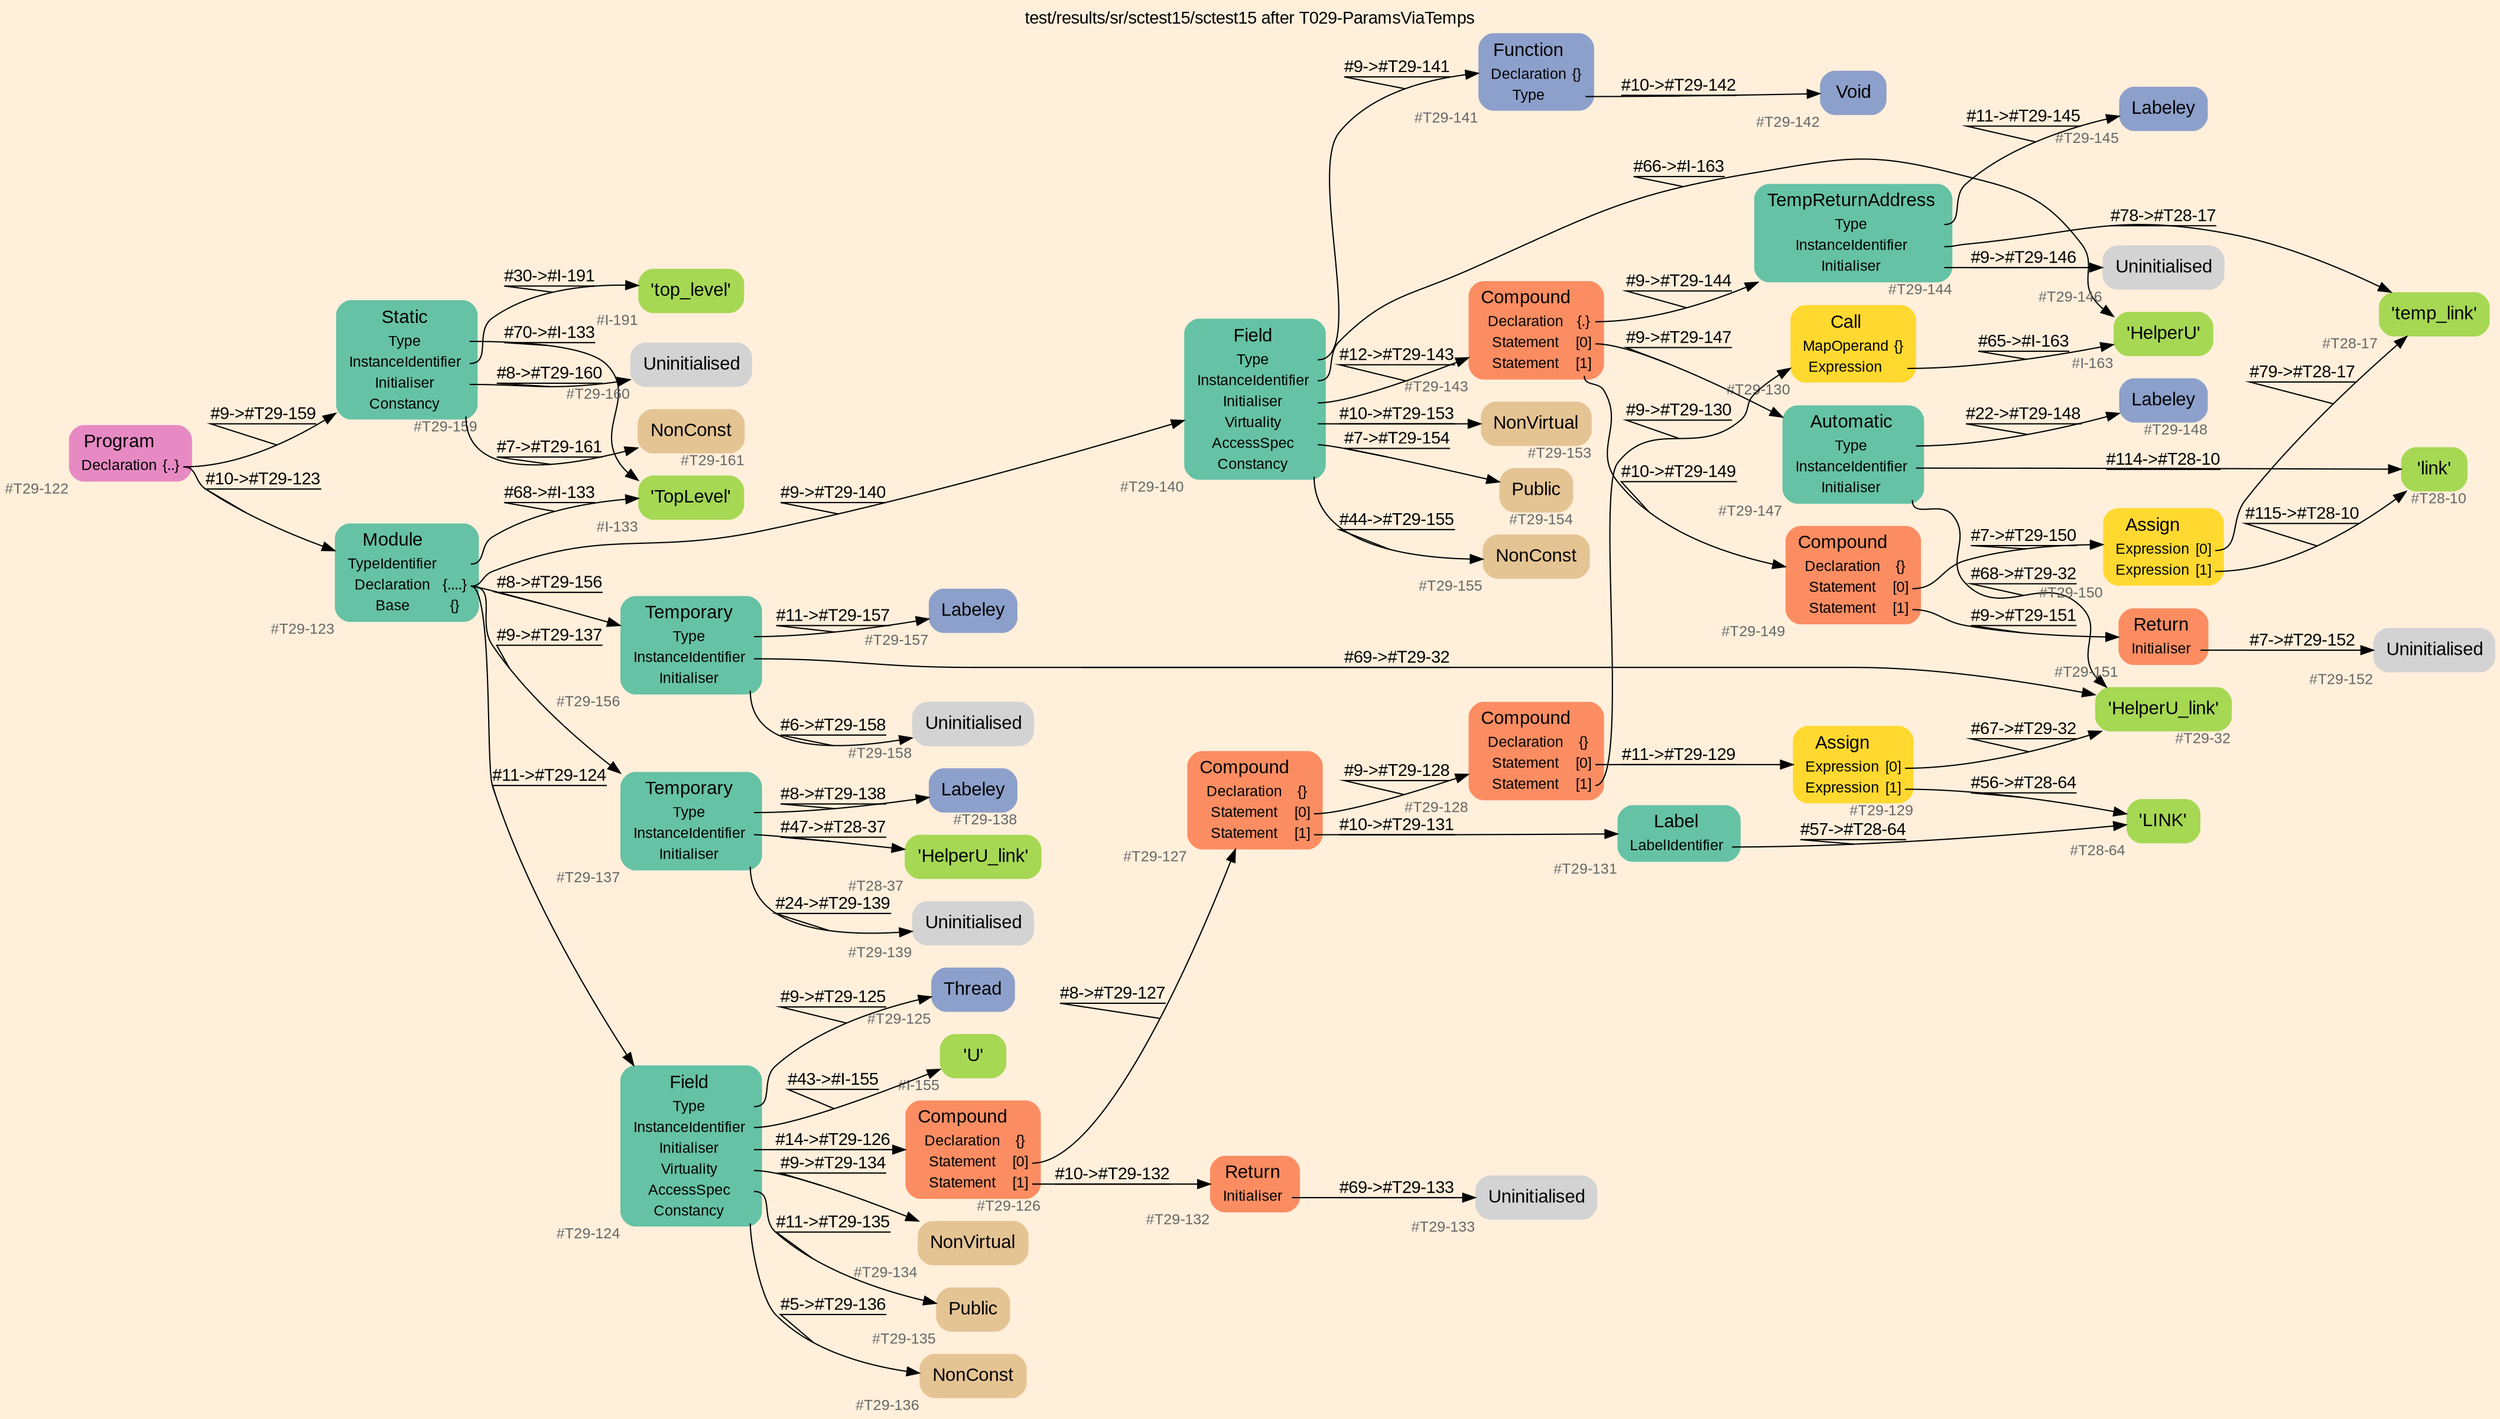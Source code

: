 digraph "test/results/sr/sctest15/sctest15 after T029-ParamsViaTemps" {
label = "test/results/sr/sctest15/sctest15 after T029-ParamsViaTemps"
labelloc = t
graph [
    rankdir = "LR"
    ranksep = 0.3
    bgcolor = antiquewhite1
    color = black
    fontcolor = black
    fontname = "Arial"
];
node [
    fontname = "Arial"
];
edge [
    fontname = "Arial"
];

// -------------------- node figure --------------------
// -------- block #T29-122 ----------
"#T29-122" [
    fillcolor = "/set28/4"
    xlabel = "#T29-122"
    fontsize = "12"
    fontcolor = grey40
    shape = "plaintext"
    label = <<TABLE BORDER="0" CELLBORDER="0" CELLSPACING="0">
     <TR><TD><FONT COLOR="black" POINT-SIZE="15">Program</FONT></TD></TR>
     <TR><TD><FONT COLOR="black" POINT-SIZE="12">Declaration</FONT></TD><TD PORT="port0"><FONT COLOR="black" POINT-SIZE="12">{..}</FONT></TD></TR>
    </TABLE>>
    style = "rounded,filled"
];

// -------- block #T29-123 ----------
"#T29-123" [
    fillcolor = "/set28/1"
    xlabel = "#T29-123"
    fontsize = "12"
    fontcolor = grey40
    shape = "plaintext"
    label = <<TABLE BORDER="0" CELLBORDER="0" CELLSPACING="0">
     <TR><TD><FONT COLOR="black" POINT-SIZE="15">Module</FONT></TD></TR>
     <TR><TD><FONT COLOR="black" POINT-SIZE="12">TypeIdentifier</FONT></TD><TD PORT="port0"></TD></TR>
     <TR><TD><FONT COLOR="black" POINT-SIZE="12">Declaration</FONT></TD><TD PORT="port1"><FONT COLOR="black" POINT-SIZE="12">{....}</FONT></TD></TR>
     <TR><TD><FONT COLOR="black" POINT-SIZE="12">Base</FONT></TD><TD PORT="port2"><FONT COLOR="black" POINT-SIZE="12">{}</FONT></TD></TR>
    </TABLE>>
    style = "rounded,filled"
];

// -------- block #I-133 ----------
"#I-133" [
    fillcolor = "/set28/5"
    xlabel = "#I-133"
    fontsize = "12"
    fontcolor = grey40
    shape = "plaintext"
    label = <<TABLE BORDER="0" CELLBORDER="0" CELLSPACING="0">
     <TR><TD><FONT COLOR="black" POINT-SIZE="15">'TopLevel'</FONT></TD></TR>
    </TABLE>>
    style = "rounded,filled"
];

// -------- block #T29-124 ----------
"#T29-124" [
    fillcolor = "/set28/1"
    xlabel = "#T29-124"
    fontsize = "12"
    fontcolor = grey40
    shape = "plaintext"
    label = <<TABLE BORDER="0" CELLBORDER="0" CELLSPACING="0">
     <TR><TD><FONT COLOR="black" POINT-SIZE="15">Field</FONT></TD></TR>
     <TR><TD><FONT COLOR="black" POINT-SIZE="12">Type</FONT></TD><TD PORT="port0"></TD></TR>
     <TR><TD><FONT COLOR="black" POINT-SIZE="12">InstanceIdentifier</FONT></TD><TD PORT="port1"></TD></TR>
     <TR><TD><FONT COLOR="black" POINT-SIZE="12">Initialiser</FONT></TD><TD PORT="port2"></TD></TR>
     <TR><TD><FONT COLOR="black" POINT-SIZE="12">Virtuality</FONT></TD><TD PORT="port3"></TD></TR>
     <TR><TD><FONT COLOR="black" POINT-SIZE="12">AccessSpec</FONT></TD><TD PORT="port4"></TD></TR>
     <TR><TD><FONT COLOR="black" POINT-SIZE="12">Constancy</FONT></TD><TD PORT="port5"></TD></TR>
    </TABLE>>
    style = "rounded,filled"
];

// -------- block #T29-125 ----------
"#T29-125" [
    fillcolor = "/set28/3"
    xlabel = "#T29-125"
    fontsize = "12"
    fontcolor = grey40
    shape = "plaintext"
    label = <<TABLE BORDER="0" CELLBORDER="0" CELLSPACING="0">
     <TR><TD><FONT COLOR="black" POINT-SIZE="15">Thread</FONT></TD></TR>
    </TABLE>>
    style = "rounded,filled"
];

// -------- block #I-155 ----------
"#I-155" [
    fillcolor = "/set28/5"
    xlabel = "#I-155"
    fontsize = "12"
    fontcolor = grey40
    shape = "plaintext"
    label = <<TABLE BORDER="0" CELLBORDER="0" CELLSPACING="0">
     <TR><TD><FONT COLOR="black" POINT-SIZE="15">'U'</FONT></TD></TR>
    </TABLE>>
    style = "rounded,filled"
];

// -------- block #T29-126 ----------
"#T29-126" [
    fillcolor = "/set28/2"
    xlabel = "#T29-126"
    fontsize = "12"
    fontcolor = grey40
    shape = "plaintext"
    label = <<TABLE BORDER="0" CELLBORDER="0" CELLSPACING="0">
     <TR><TD><FONT COLOR="black" POINT-SIZE="15">Compound</FONT></TD></TR>
     <TR><TD><FONT COLOR="black" POINT-SIZE="12">Declaration</FONT></TD><TD PORT="port0"><FONT COLOR="black" POINT-SIZE="12">{}</FONT></TD></TR>
     <TR><TD><FONT COLOR="black" POINT-SIZE="12">Statement</FONT></TD><TD PORT="port1"><FONT COLOR="black" POINT-SIZE="12">[0]</FONT></TD></TR>
     <TR><TD><FONT COLOR="black" POINT-SIZE="12">Statement</FONT></TD><TD PORT="port2"><FONT COLOR="black" POINT-SIZE="12">[1]</FONT></TD></TR>
    </TABLE>>
    style = "rounded,filled"
];

// -------- block #T29-127 ----------
"#T29-127" [
    fillcolor = "/set28/2"
    xlabel = "#T29-127"
    fontsize = "12"
    fontcolor = grey40
    shape = "plaintext"
    label = <<TABLE BORDER="0" CELLBORDER="0" CELLSPACING="0">
     <TR><TD><FONT COLOR="black" POINT-SIZE="15">Compound</FONT></TD></TR>
     <TR><TD><FONT COLOR="black" POINT-SIZE="12">Declaration</FONT></TD><TD PORT="port0"><FONT COLOR="black" POINT-SIZE="12">{}</FONT></TD></TR>
     <TR><TD><FONT COLOR="black" POINT-SIZE="12">Statement</FONT></TD><TD PORT="port1"><FONT COLOR="black" POINT-SIZE="12">[0]</FONT></TD></TR>
     <TR><TD><FONT COLOR="black" POINT-SIZE="12">Statement</FONT></TD><TD PORT="port2"><FONT COLOR="black" POINT-SIZE="12">[1]</FONT></TD></TR>
    </TABLE>>
    style = "rounded,filled"
];

// -------- block #T29-128 ----------
"#T29-128" [
    fillcolor = "/set28/2"
    xlabel = "#T29-128"
    fontsize = "12"
    fontcolor = grey40
    shape = "plaintext"
    label = <<TABLE BORDER="0" CELLBORDER="0" CELLSPACING="0">
     <TR><TD><FONT COLOR="black" POINT-SIZE="15">Compound</FONT></TD></TR>
     <TR><TD><FONT COLOR="black" POINT-SIZE="12">Declaration</FONT></TD><TD PORT="port0"><FONT COLOR="black" POINT-SIZE="12">{}</FONT></TD></TR>
     <TR><TD><FONT COLOR="black" POINT-SIZE="12">Statement</FONT></TD><TD PORT="port1"><FONT COLOR="black" POINT-SIZE="12">[0]</FONT></TD></TR>
     <TR><TD><FONT COLOR="black" POINT-SIZE="12">Statement</FONT></TD><TD PORT="port2"><FONT COLOR="black" POINT-SIZE="12">[1]</FONT></TD></TR>
    </TABLE>>
    style = "rounded,filled"
];

// -------- block #T29-129 ----------
"#T29-129" [
    fillcolor = "/set28/6"
    xlabel = "#T29-129"
    fontsize = "12"
    fontcolor = grey40
    shape = "plaintext"
    label = <<TABLE BORDER="0" CELLBORDER="0" CELLSPACING="0">
     <TR><TD><FONT COLOR="black" POINT-SIZE="15">Assign</FONT></TD></TR>
     <TR><TD><FONT COLOR="black" POINT-SIZE="12">Expression</FONT></TD><TD PORT="port0"><FONT COLOR="black" POINT-SIZE="12">[0]</FONT></TD></TR>
     <TR><TD><FONT COLOR="black" POINT-SIZE="12">Expression</FONT></TD><TD PORT="port1"><FONT COLOR="black" POINT-SIZE="12">[1]</FONT></TD></TR>
    </TABLE>>
    style = "rounded,filled"
];

// -------- block #T29-32 ----------
"#T29-32" [
    fillcolor = "/set28/5"
    xlabel = "#T29-32"
    fontsize = "12"
    fontcolor = grey40
    shape = "plaintext"
    label = <<TABLE BORDER="0" CELLBORDER="0" CELLSPACING="0">
     <TR><TD><FONT COLOR="black" POINT-SIZE="15">'HelperU_link'</FONT></TD></TR>
    </TABLE>>
    style = "rounded,filled"
];

// -------- block #T28-64 ----------
"#T28-64" [
    fillcolor = "/set28/5"
    xlabel = "#T28-64"
    fontsize = "12"
    fontcolor = grey40
    shape = "plaintext"
    label = <<TABLE BORDER="0" CELLBORDER="0" CELLSPACING="0">
     <TR><TD><FONT COLOR="black" POINT-SIZE="15">'LINK'</FONT></TD></TR>
    </TABLE>>
    style = "rounded,filled"
];

// -------- block #T29-130 ----------
"#T29-130" [
    fillcolor = "/set28/6"
    xlabel = "#T29-130"
    fontsize = "12"
    fontcolor = grey40
    shape = "plaintext"
    label = <<TABLE BORDER="0" CELLBORDER="0" CELLSPACING="0">
     <TR><TD><FONT COLOR="black" POINT-SIZE="15">Call</FONT></TD></TR>
     <TR><TD><FONT COLOR="black" POINT-SIZE="12">MapOperand</FONT></TD><TD PORT="port0"><FONT COLOR="black" POINT-SIZE="12">{}</FONT></TD></TR>
     <TR><TD><FONT COLOR="black" POINT-SIZE="12">Expression</FONT></TD><TD PORT="port1"></TD></TR>
    </TABLE>>
    style = "rounded,filled"
];

// -------- block #I-163 ----------
"#I-163" [
    fillcolor = "/set28/5"
    xlabel = "#I-163"
    fontsize = "12"
    fontcolor = grey40
    shape = "plaintext"
    label = <<TABLE BORDER="0" CELLBORDER="0" CELLSPACING="0">
     <TR><TD><FONT COLOR="black" POINT-SIZE="15">'HelperU'</FONT></TD></TR>
    </TABLE>>
    style = "rounded,filled"
];

// -------- block #T29-131 ----------
"#T29-131" [
    fillcolor = "/set28/1"
    xlabel = "#T29-131"
    fontsize = "12"
    fontcolor = grey40
    shape = "plaintext"
    label = <<TABLE BORDER="0" CELLBORDER="0" CELLSPACING="0">
     <TR><TD><FONT COLOR="black" POINT-SIZE="15">Label</FONT></TD></TR>
     <TR><TD><FONT COLOR="black" POINT-SIZE="12">LabelIdentifier</FONT></TD><TD PORT="port0"></TD></TR>
    </TABLE>>
    style = "rounded,filled"
];

// -------- block #T29-132 ----------
"#T29-132" [
    fillcolor = "/set28/2"
    xlabel = "#T29-132"
    fontsize = "12"
    fontcolor = grey40
    shape = "plaintext"
    label = <<TABLE BORDER="0" CELLBORDER="0" CELLSPACING="0">
     <TR><TD><FONT COLOR="black" POINT-SIZE="15">Return</FONT></TD></TR>
     <TR><TD><FONT COLOR="black" POINT-SIZE="12">Initialiser</FONT></TD><TD PORT="port0"></TD></TR>
    </TABLE>>
    style = "rounded,filled"
];

// -------- block #T29-133 ----------
"#T29-133" [
    xlabel = "#T29-133"
    fontsize = "12"
    fontcolor = grey40
    shape = "plaintext"
    label = <<TABLE BORDER="0" CELLBORDER="0" CELLSPACING="0">
     <TR><TD><FONT COLOR="black" POINT-SIZE="15">Uninitialised</FONT></TD></TR>
    </TABLE>>
    style = "rounded,filled"
];

// -------- block #T29-134 ----------
"#T29-134" [
    fillcolor = "/set28/7"
    xlabel = "#T29-134"
    fontsize = "12"
    fontcolor = grey40
    shape = "plaintext"
    label = <<TABLE BORDER="0" CELLBORDER="0" CELLSPACING="0">
     <TR><TD><FONT COLOR="black" POINT-SIZE="15">NonVirtual</FONT></TD></TR>
    </TABLE>>
    style = "rounded,filled"
];

// -------- block #T29-135 ----------
"#T29-135" [
    fillcolor = "/set28/7"
    xlabel = "#T29-135"
    fontsize = "12"
    fontcolor = grey40
    shape = "plaintext"
    label = <<TABLE BORDER="0" CELLBORDER="0" CELLSPACING="0">
     <TR><TD><FONT COLOR="black" POINT-SIZE="15">Public</FONT></TD></TR>
    </TABLE>>
    style = "rounded,filled"
];

// -------- block #T29-136 ----------
"#T29-136" [
    fillcolor = "/set28/7"
    xlabel = "#T29-136"
    fontsize = "12"
    fontcolor = grey40
    shape = "plaintext"
    label = <<TABLE BORDER="0" CELLBORDER="0" CELLSPACING="0">
     <TR><TD><FONT COLOR="black" POINT-SIZE="15">NonConst</FONT></TD></TR>
    </TABLE>>
    style = "rounded,filled"
];

// -------- block #T29-137 ----------
"#T29-137" [
    fillcolor = "/set28/1"
    xlabel = "#T29-137"
    fontsize = "12"
    fontcolor = grey40
    shape = "plaintext"
    label = <<TABLE BORDER="0" CELLBORDER="0" CELLSPACING="0">
     <TR><TD><FONT COLOR="black" POINT-SIZE="15">Temporary</FONT></TD></TR>
     <TR><TD><FONT COLOR="black" POINT-SIZE="12">Type</FONT></TD><TD PORT="port0"></TD></TR>
     <TR><TD><FONT COLOR="black" POINT-SIZE="12">InstanceIdentifier</FONT></TD><TD PORT="port1"></TD></TR>
     <TR><TD><FONT COLOR="black" POINT-SIZE="12">Initialiser</FONT></TD><TD PORT="port2"></TD></TR>
    </TABLE>>
    style = "rounded,filled"
];

// -------- block #T29-138 ----------
"#T29-138" [
    fillcolor = "/set28/3"
    xlabel = "#T29-138"
    fontsize = "12"
    fontcolor = grey40
    shape = "plaintext"
    label = <<TABLE BORDER="0" CELLBORDER="0" CELLSPACING="0">
     <TR><TD><FONT COLOR="black" POINT-SIZE="15">Labeley</FONT></TD></TR>
    </TABLE>>
    style = "rounded,filled"
];

// -------- block #T28-37 ----------
"#T28-37" [
    fillcolor = "/set28/5"
    xlabel = "#T28-37"
    fontsize = "12"
    fontcolor = grey40
    shape = "plaintext"
    label = <<TABLE BORDER="0" CELLBORDER="0" CELLSPACING="0">
     <TR><TD><FONT COLOR="black" POINT-SIZE="15">'HelperU_link'</FONT></TD></TR>
    </TABLE>>
    style = "rounded,filled"
];

// -------- block #T29-139 ----------
"#T29-139" [
    xlabel = "#T29-139"
    fontsize = "12"
    fontcolor = grey40
    shape = "plaintext"
    label = <<TABLE BORDER="0" CELLBORDER="0" CELLSPACING="0">
     <TR><TD><FONT COLOR="black" POINT-SIZE="15">Uninitialised</FONT></TD></TR>
    </TABLE>>
    style = "rounded,filled"
];

// -------- block #T29-140 ----------
"#T29-140" [
    fillcolor = "/set28/1"
    xlabel = "#T29-140"
    fontsize = "12"
    fontcolor = grey40
    shape = "plaintext"
    label = <<TABLE BORDER="0" CELLBORDER="0" CELLSPACING="0">
     <TR><TD><FONT COLOR="black" POINT-SIZE="15">Field</FONT></TD></TR>
     <TR><TD><FONT COLOR="black" POINT-SIZE="12">Type</FONT></TD><TD PORT="port0"></TD></TR>
     <TR><TD><FONT COLOR="black" POINT-SIZE="12">InstanceIdentifier</FONT></TD><TD PORT="port1"></TD></TR>
     <TR><TD><FONT COLOR="black" POINT-SIZE="12">Initialiser</FONT></TD><TD PORT="port2"></TD></TR>
     <TR><TD><FONT COLOR="black" POINT-SIZE="12">Virtuality</FONT></TD><TD PORT="port3"></TD></TR>
     <TR><TD><FONT COLOR="black" POINT-SIZE="12">AccessSpec</FONT></TD><TD PORT="port4"></TD></TR>
     <TR><TD><FONT COLOR="black" POINT-SIZE="12">Constancy</FONT></TD><TD PORT="port5"></TD></TR>
    </TABLE>>
    style = "rounded,filled"
];

// -------- block #T29-141 ----------
"#T29-141" [
    fillcolor = "/set28/3"
    xlabel = "#T29-141"
    fontsize = "12"
    fontcolor = grey40
    shape = "plaintext"
    label = <<TABLE BORDER="0" CELLBORDER="0" CELLSPACING="0">
     <TR><TD><FONT COLOR="black" POINT-SIZE="15">Function</FONT></TD></TR>
     <TR><TD><FONT COLOR="black" POINT-SIZE="12">Declaration</FONT></TD><TD PORT="port0"><FONT COLOR="black" POINT-SIZE="12">{}</FONT></TD></TR>
     <TR><TD><FONT COLOR="black" POINT-SIZE="12">Type</FONT></TD><TD PORT="port1"></TD></TR>
    </TABLE>>
    style = "rounded,filled"
];

// -------- block #T29-142 ----------
"#T29-142" [
    fillcolor = "/set28/3"
    xlabel = "#T29-142"
    fontsize = "12"
    fontcolor = grey40
    shape = "plaintext"
    label = <<TABLE BORDER="0" CELLBORDER="0" CELLSPACING="0">
     <TR><TD><FONT COLOR="black" POINT-SIZE="15">Void</FONT></TD></TR>
    </TABLE>>
    style = "rounded,filled"
];

// -------- block #T29-143 ----------
"#T29-143" [
    fillcolor = "/set28/2"
    xlabel = "#T29-143"
    fontsize = "12"
    fontcolor = grey40
    shape = "plaintext"
    label = <<TABLE BORDER="0" CELLBORDER="0" CELLSPACING="0">
     <TR><TD><FONT COLOR="black" POINT-SIZE="15">Compound</FONT></TD></TR>
     <TR><TD><FONT COLOR="black" POINT-SIZE="12">Declaration</FONT></TD><TD PORT="port0"><FONT COLOR="black" POINT-SIZE="12">{.}</FONT></TD></TR>
     <TR><TD><FONT COLOR="black" POINT-SIZE="12">Statement</FONT></TD><TD PORT="port1"><FONT COLOR="black" POINT-SIZE="12">[0]</FONT></TD></TR>
     <TR><TD><FONT COLOR="black" POINT-SIZE="12">Statement</FONT></TD><TD PORT="port2"><FONT COLOR="black" POINT-SIZE="12">[1]</FONT></TD></TR>
    </TABLE>>
    style = "rounded,filled"
];

// -------- block #T29-144 ----------
"#T29-144" [
    fillcolor = "/set28/1"
    xlabel = "#T29-144"
    fontsize = "12"
    fontcolor = grey40
    shape = "plaintext"
    label = <<TABLE BORDER="0" CELLBORDER="0" CELLSPACING="0">
     <TR><TD><FONT COLOR="black" POINT-SIZE="15">TempReturnAddress</FONT></TD></TR>
     <TR><TD><FONT COLOR="black" POINT-SIZE="12">Type</FONT></TD><TD PORT="port0"></TD></TR>
     <TR><TD><FONT COLOR="black" POINT-SIZE="12">InstanceIdentifier</FONT></TD><TD PORT="port1"></TD></TR>
     <TR><TD><FONT COLOR="black" POINT-SIZE="12">Initialiser</FONT></TD><TD PORT="port2"></TD></TR>
    </TABLE>>
    style = "rounded,filled"
];

// -------- block #T29-145 ----------
"#T29-145" [
    fillcolor = "/set28/3"
    xlabel = "#T29-145"
    fontsize = "12"
    fontcolor = grey40
    shape = "plaintext"
    label = <<TABLE BORDER="0" CELLBORDER="0" CELLSPACING="0">
     <TR><TD><FONT COLOR="black" POINT-SIZE="15">Labeley</FONT></TD></TR>
    </TABLE>>
    style = "rounded,filled"
];

// -------- block #T28-17 ----------
"#T28-17" [
    fillcolor = "/set28/5"
    xlabel = "#T28-17"
    fontsize = "12"
    fontcolor = grey40
    shape = "plaintext"
    label = <<TABLE BORDER="0" CELLBORDER="0" CELLSPACING="0">
     <TR><TD><FONT COLOR="black" POINT-SIZE="15">'temp_link'</FONT></TD></TR>
    </TABLE>>
    style = "rounded,filled"
];

// -------- block #T29-146 ----------
"#T29-146" [
    xlabel = "#T29-146"
    fontsize = "12"
    fontcolor = grey40
    shape = "plaintext"
    label = <<TABLE BORDER="0" CELLBORDER="0" CELLSPACING="0">
     <TR><TD><FONT COLOR="black" POINT-SIZE="15">Uninitialised</FONT></TD></TR>
    </TABLE>>
    style = "rounded,filled"
];

// -------- block #T29-147 ----------
"#T29-147" [
    fillcolor = "/set28/1"
    xlabel = "#T29-147"
    fontsize = "12"
    fontcolor = grey40
    shape = "plaintext"
    label = <<TABLE BORDER="0" CELLBORDER="0" CELLSPACING="0">
     <TR><TD><FONT COLOR="black" POINT-SIZE="15">Automatic</FONT></TD></TR>
     <TR><TD><FONT COLOR="black" POINT-SIZE="12">Type</FONT></TD><TD PORT="port0"></TD></TR>
     <TR><TD><FONT COLOR="black" POINT-SIZE="12">InstanceIdentifier</FONT></TD><TD PORT="port1"></TD></TR>
     <TR><TD><FONT COLOR="black" POINT-SIZE="12">Initialiser</FONT></TD><TD PORT="port2"></TD></TR>
    </TABLE>>
    style = "rounded,filled"
];

// -------- block #T29-148 ----------
"#T29-148" [
    fillcolor = "/set28/3"
    xlabel = "#T29-148"
    fontsize = "12"
    fontcolor = grey40
    shape = "plaintext"
    label = <<TABLE BORDER="0" CELLBORDER="0" CELLSPACING="0">
     <TR><TD><FONT COLOR="black" POINT-SIZE="15">Labeley</FONT></TD></TR>
    </TABLE>>
    style = "rounded,filled"
];

// -------- block #T28-10 ----------
"#T28-10" [
    fillcolor = "/set28/5"
    xlabel = "#T28-10"
    fontsize = "12"
    fontcolor = grey40
    shape = "plaintext"
    label = <<TABLE BORDER="0" CELLBORDER="0" CELLSPACING="0">
     <TR><TD><FONT COLOR="black" POINT-SIZE="15">'link'</FONT></TD></TR>
    </TABLE>>
    style = "rounded,filled"
];

// -------- block #T29-149 ----------
"#T29-149" [
    fillcolor = "/set28/2"
    xlabel = "#T29-149"
    fontsize = "12"
    fontcolor = grey40
    shape = "plaintext"
    label = <<TABLE BORDER="0" CELLBORDER="0" CELLSPACING="0">
     <TR><TD><FONT COLOR="black" POINT-SIZE="15">Compound</FONT></TD></TR>
     <TR><TD><FONT COLOR="black" POINT-SIZE="12">Declaration</FONT></TD><TD PORT="port0"><FONT COLOR="black" POINT-SIZE="12">{}</FONT></TD></TR>
     <TR><TD><FONT COLOR="black" POINT-SIZE="12">Statement</FONT></TD><TD PORT="port1"><FONT COLOR="black" POINT-SIZE="12">[0]</FONT></TD></TR>
     <TR><TD><FONT COLOR="black" POINT-SIZE="12">Statement</FONT></TD><TD PORT="port2"><FONT COLOR="black" POINT-SIZE="12">[1]</FONT></TD></TR>
    </TABLE>>
    style = "rounded,filled"
];

// -------- block #T29-150 ----------
"#T29-150" [
    fillcolor = "/set28/6"
    xlabel = "#T29-150"
    fontsize = "12"
    fontcolor = grey40
    shape = "plaintext"
    label = <<TABLE BORDER="0" CELLBORDER="0" CELLSPACING="0">
     <TR><TD><FONT COLOR="black" POINT-SIZE="15">Assign</FONT></TD></TR>
     <TR><TD><FONT COLOR="black" POINT-SIZE="12">Expression</FONT></TD><TD PORT="port0"><FONT COLOR="black" POINT-SIZE="12">[0]</FONT></TD></TR>
     <TR><TD><FONT COLOR="black" POINT-SIZE="12">Expression</FONT></TD><TD PORT="port1"><FONT COLOR="black" POINT-SIZE="12">[1]</FONT></TD></TR>
    </TABLE>>
    style = "rounded,filled"
];

// -------- block #T29-151 ----------
"#T29-151" [
    fillcolor = "/set28/2"
    xlabel = "#T29-151"
    fontsize = "12"
    fontcolor = grey40
    shape = "plaintext"
    label = <<TABLE BORDER="0" CELLBORDER="0" CELLSPACING="0">
     <TR><TD><FONT COLOR="black" POINT-SIZE="15">Return</FONT></TD></TR>
     <TR><TD><FONT COLOR="black" POINT-SIZE="12">Initialiser</FONT></TD><TD PORT="port0"></TD></TR>
    </TABLE>>
    style = "rounded,filled"
];

// -------- block #T29-152 ----------
"#T29-152" [
    xlabel = "#T29-152"
    fontsize = "12"
    fontcolor = grey40
    shape = "plaintext"
    label = <<TABLE BORDER="0" CELLBORDER="0" CELLSPACING="0">
     <TR><TD><FONT COLOR="black" POINT-SIZE="15">Uninitialised</FONT></TD></TR>
    </TABLE>>
    style = "rounded,filled"
];

// -------- block #T29-153 ----------
"#T29-153" [
    fillcolor = "/set28/7"
    xlabel = "#T29-153"
    fontsize = "12"
    fontcolor = grey40
    shape = "plaintext"
    label = <<TABLE BORDER="0" CELLBORDER="0" CELLSPACING="0">
     <TR><TD><FONT COLOR="black" POINT-SIZE="15">NonVirtual</FONT></TD></TR>
    </TABLE>>
    style = "rounded,filled"
];

// -------- block #T29-154 ----------
"#T29-154" [
    fillcolor = "/set28/7"
    xlabel = "#T29-154"
    fontsize = "12"
    fontcolor = grey40
    shape = "plaintext"
    label = <<TABLE BORDER="0" CELLBORDER="0" CELLSPACING="0">
     <TR><TD><FONT COLOR="black" POINT-SIZE="15">Public</FONT></TD></TR>
    </TABLE>>
    style = "rounded,filled"
];

// -------- block #T29-155 ----------
"#T29-155" [
    fillcolor = "/set28/7"
    xlabel = "#T29-155"
    fontsize = "12"
    fontcolor = grey40
    shape = "plaintext"
    label = <<TABLE BORDER="0" CELLBORDER="0" CELLSPACING="0">
     <TR><TD><FONT COLOR="black" POINT-SIZE="15">NonConst</FONT></TD></TR>
    </TABLE>>
    style = "rounded,filled"
];

// -------- block #T29-156 ----------
"#T29-156" [
    fillcolor = "/set28/1"
    xlabel = "#T29-156"
    fontsize = "12"
    fontcolor = grey40
    shape = "plaintext"
    label = <<TABLE BORDER="0" CELLBORDER="0" CELLSPACING="0">
     <TR><TD><FONT COLOR="black" POINT-SIZE="15">Temporary</FONT></TD></TR>
     <TR><TD><FONT COLOR="black" POINT-SIZE="12">Type</FONT></TD><TD PORT="port0"></TD></TR>
     <TR><TD><FONT COLOR="black" POINT-SIZE="12">InstanceIdentifier</FONT></TD><TD PORT="port1"></TD></TR>
     <TR><TD><FONT COLOR="black" POINT-SIZE="12">Initialiser</FONT></TD><TD PORT="port2"></TD></TR>
    </TABLE>>
    style = "rounded,filled"
];

// -------- block #T29-157 ----------
"#T29-157" [
    fillcolor = "/set28/3"
    xlabel = "#T29-157"
    fontsize = "12"
    fontcolor = grey40
    shape = "plaintext"
    label = <<TABLE BORDER="0" CELLBORDER="0" CELLSPACING="0">
     <TR><TD><FONT COLOR="black" POINT-SIZE="15">Labeley</FONT></TD></TR>
    </TABLE>>
    style = "rounded,filled"
];

// -------- block #T29-158 ----------
"#T29-158" [
    xlabel = "#T29-158"
    fontsize = "12"
    fontcolor = grey40
    shape = "plaintext"
    label = <<TABLE BORDER="0" CELLBORDER="0" CELLSPACING="0">
     <TR><TD><FONT COLOR="black" POINT-SIZE="15">Uninitialised</FONT></TD></TR>
    </TABLE>>
    style = "rounded,filled"
];

// -------- block #T29-159 ----------
"#T29-159" [
    fillcolor = "/set28/1"
    xlabel = "#T29-159"
    fontsize = "12"
    fontcolor = grey40
    shape = "plaintext"
    label = <<TABLE BORDER="0" CELLBORDER="0" CELLSPACING="0">
     <TR><TD><FONT COLOR="black" POINT-SIZE="15">Static</FONT></TD></TR>
     <TR><TD><FONT COLOR="black" POINT-SIZE="12">Type</FONT></TD><TD PORT="port0"></TD></TR>
     <TR><TD><FONT COLOR="black" POINT-SIZE="12">InstanceIdentifier</FONT></TD><TD PORT="port1"></TD></TR>
     <TR><TD><FONT COLOR="black" POINT-SIZE="12">Initialiser</FONT></TD><TD PORT="port2"></TD></TR>
     <TR><TD><FONT COLOR="black" POINT-SIZE="12">Constancy</FONT></TD><TD PORT="port3"></TD></TR>
    </TABLE>>
    style = "rounded,filled"
];

// -------- block #I-191 ----------
"#I-191" [
    fillcolor = "/set28/5"
    xlabel = "#I-191"
    fontsize = "12"
    fontcolor = grey40
    shape = "plaintext"
    label = <<TABLE BORDER="0" CELLBORDER="0" CELLSPACING="0">
     <TR><TD><FONT COLOR="black" POINT-SIZE="15">'top_level'</FONT></TD></TR>
    </TABLE>>
    style = "rounded,filled"
];

// -------- block #T29-160 ----------
"#T29-160" [
    xlabel = "#T29-160"
    fontsize = "12"
    fontcolor = grey40
    shape = "plaintext"
    label = <<TABLE BORDER="0" CELLBORDER="0" CELLSPACING="0">
     <TR><TD><FONT COLOR="black" POINT-SIZE="15">Uninitialised</FONT></TD></TR>
    </TABLE>>
    style = "rounded,filled"
];

// -------- block #T29-161 ----------
"#T29-161" [
    fillcolor = "/set28/7"
    xlabel = "#T29-161"
    fontsize = "12"
    fontcolor = grey40
    shape = "plaintext"
    label = <<TABLE BORDER="0" CELLBORDER="0" CELLSPACING="0">
     <TR><TD><FONT COLOR="black" POINT-SIZE="15">NonConst</FONT></TD></TR>
    </TABLE>>
    style = "rounded,filled"
];

"#T29-122":port0 -> "#T29-123" [
    label = "#10-&gt;#T29-123"
    decorate = true
    color = black
    fontcolor = black
];

"#T29-122":port0 -> "#T29-159" [
    label = "#9-&gt;#T29-159"
    decorate = true
    color = black
    fontcolor = black
];

"#T29-123":port0 -> "#I-133" [
    label = "#68-&gt;#I-133"
    decorate = true
    color = black
    fontcolor = black
];

"#T29-123":port1 -> "#T29-124" [
    label = "#11-&gt;#T29-124"
    decorate = true
    color = black
    fontcolor = black
];

"#T29-123":port1 -> "#T29-137" [
    label = "#9-&gt;#T29-137"
    decorate = true
    color = black
    fontcolor = black
];

"#T29-123":port1 -> "#T29-140" [
    label = "#9-&gt;#T29-140"
    decorate = true
    color = black
    fontcolor = black
];

"#T29-123":port1 -> "#T29-156" [
    label = "#8-&gt;#T29-156"
    decorate = true
    color = black
    fontcolor = black
];

"#T29-124":port0 -> "#T29-125" [
    label = "#9-&gt;#T29-125"
    decorate = true
    color = black
    fontcolor = black
];

"#T29-124":port1 -> "#I-155" [
    label = "#43-&gt;#I-155"
    decorate = true
    color = black
    fontcolor = black
];

"#T29-124":port2 -> "#T29-126" [
    label = "#14-&gt;#T29-126"
    decorate = true
    color = black
    fontcolor = black
];

"#T29-124":port3 -> "#T29-134" [
    label = "#9-&gt;#T29-134"
    decorate = true
    color = black
    fontcolor = black
];

"#T29-124":port4 -> "#T29-135" [
    label = "#11-&gt;#T29-135"
    decorate = true
    color = black
    fontcolor = black
];

"#T29-124":port5 -> "#T29-136" [
    label = "#5-&gt;#T29-136"
    decorate = true
    color = black
    fontcolor = black
];

"#T29-126":port1 -> "#T29-127" [
    label = "#8-&gt;#T29-127"
    decorate = true
    color = black
    fontcolor = black
];

"#T29-126":port2 -> "#T29-132" [
    label = "#10-&gt;#T29-132"
    decorate = true
    color = black
    fontcolor = black
];

"#T29-127":port1 -> "#T29-128" [
    label = "#9-&gt;#T29-128"
    decorate = true
    color = black
    fontcolor = black
];

"#T29-127":port2 -> "#T29-131" [
    label = "#10-&gt;#T29-131"
    decorate = true
    color = black
    fontcolor = black
];

"#T29-128":port1 -> "#T29-129" [
    label = "#11-&gt;#T29-129"
    decorate = true
    color = black
    fontcolor = black
];

"#T29-128":port2 -> "#T29-130" [
    label = "#9-&gt;#T29-130"
    decorate = true
    color = black
    fontcolor = black
];

"#T29-129":port0 -> "#T29-32" [
    label = "#67-&gt;#T29-32"
    decorate = true
    color = black
    fontcolor = black
];

"#T29-129":port1 -> "#T28-64" [
    label = "#56-&gt;#T28-64"
    decorate = true
    color = black
    fontcolor = black
];

"#T29-130":port1 -> "#I-163" [
    label = "#65-&gt;#I-163"
    decorate = true
    color = black
    fontcolor = black
];

"#T29-131":port0 -> "#T28-64" [
    label = "#57-&gt;#T28-64"
    decorate = true
    color = black
    fontcolor = black
];

"#T29-132":port0 -> "#T29-133" [
    label = "#69-&gt;#T29-133"
    decorate = true
    color = black
    fontcolor = black
];

"#T29-137":port0 -> "#T29-138" [
    label = "#8-&gt;#T29-138"
    decorate = true
    color = black
    fontcolor = black
];

"#T29-137":port1 -> "#T28-37" [
    label = "#47-&gt;#T28-37"
    decorate = true
    color = black
    fontcolor = black
];

"#T29-137":port2 -> "#T29-139" [
    label = "#24-&gt;#T29-139"
    decorate = true
    color = black
    fontcolor = black
];

"#T29-140":port0 -> "#T29-141" [
    label = "#9-&gt;#T29-141"
    decorate = true
    color = black
    fontcolor = black
];

"#T29-140":port1 -> "#I-163" [
    label = "#66-&gt;#I-163"
    decorate = true
    color = black
    fontcolor = black
];

"#T29-140":port2 -> "#T29-143" [
    label = "#12-&gt;#T29-143"
    decorate = true
    color = black
    fontcolor = black
];

"#T29-140":port3 -> "#T29-153" [
    label = "#10-&gt;#T29-153"
    decorate = true
    color = black
    fontcolor = black
];

"#T29-140":port4 -> "#T29-154" [
    label = "#7-&gt;#T29-154"
    decorate = true
    color = black
    fontcolor = black
];

"#T29-140":port5 -> "#T29-155" [
    label = "#44-&gt;#T29-155"
    decorate = true
    color = black
    fontcolor = black
];

"#T29-141":port1 -> "#T29-142" [
    label = "#10-&gt;#T29-142"
    decorate = true
    color = black
    fontcolor = black
];

"#T29-143":port0 -> "#T29-144" [
    label = "#9-&gt;#T29-144"
    decorate = true
    color = black
    fontcolor = black
];

"#T29-143":port1 -> "#T29-147" [
    label = "#9-&gt;#T29-147"
    decorate = true
    color = black
    fontcolor = black
];

"#T29-143":port2 -> "#T29-149" [
    label = "#10-&gt;#T29-149"
    decorate = true
    color = black
    fontcolor = black
];

"#T29-144":port0 -> "#T29-145" [
    label = "#11-&gt;#T29-145"
    decorate = true
    color = black
    fontcolor = black
];

"#T29-144":port1 -> "#T28-17" [
    label = "#78-&gt;#T28-17"
    decorate = true
    color = black
    fontcolor = black
];

"#T29-144":port2 -> "#T29-146" [
    label = "#9-&gt;#T29-146"
    decorate = true
    color = black
    fontcolor = black
];

"#T29-147":port0 -> "#T29-148" [
    label = "#22-&gt;#T29-148"
    decorate = true
    color = black
    fontcolor = black
];

"#T29-147":port1 -> "#T28-10" [
    label = "#114-&gt;#T28-10"
    decorate = true
    color = black
    fontcolor = black
];

"#T29-147":port2 -> "#T29-32" [
    label = "#68-&gt;#T29-32"
    decorate = true
    color = black
    fontcolor = black
];

"#T29-149":port1 -> "#T29-150" [
    label = "#7-&gt;#T29-150"
    decorate = true
    color = black
    fontcolor = black
];

"#T29-149":port2 -> "#T29-151" [
    label = "#9-&gt;#T29-151"
    decorate = true
    color = black
    fontcolor = black
];

"#T29-150":port0 -> "#T28-17" [
    label = "#79-&gt;#T28-17"
    decorate = true
    color = black
    fontcolor = black
];

"#T29-150":port1 -> "#T28-10" [
    label = "#115-&gt;#T28-10"
    decorate = true
    color = black
    fontcolor = black
];

"#T29-151":port0 -> "#T29-152" [
    label = "#7-&gt;#T29-152"
    decorate = true
    color = black
    fontcolor = black
];

"#T29-156":port0 -> "#T29-157" [
    label = "#11-&gt;#T29-157"
    decorate = true
    color = black
    fontcolor = black
];

"#T29-156":port1 -> "#T29-32" [
    label = "#69-&gt;#T29-32"
    decorate = true
    color = black
    fontcolor = black
];

"#T29-156":port2 -> "#T29-158" [
    label = "#6-&gt;#T29-158"
    decorate = true
    color = black
    fontcolor = black
];

"#T29-159":port0 -> "#I-133" [
    label = "#70-&gt;#I-133"
    decorate = true
    color = black
    fontcolor = black
];

"#T29-159":port1 -> "#I-191" [
    label = "#30-&gt;#I-191"
    decorate = true
    color = black
    fontcolor = black
];

"#T29-159":port2 -> "#T29-160" [
    label = "#8-&gt;#T29-160"
    decorate = true
    color = black
    fontcolor = black
];

"#T29-159":port3 -> "#T29-161" [
    label = "#7-&gt;#T29-161"
    decorate = true
    color = black
    fontcolor = black
];


}
